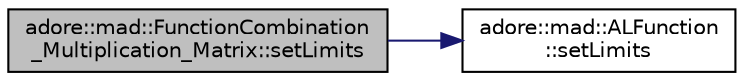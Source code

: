 digraph "adore::mad::FunctionCombination_Multiplication_Matrix::setLimits"
{
 // LATEX_PDF_SIZE
  edge [fontname="Helvetica",fontsize="10",labelfontname="Helvetica",labelfontsize="10"];
  node [fontname="Helvetica",fontsize="10",shape=record];
  rankdir="LR";
  Node1 [label="adore::mad::FunctionCombination\l_Multiplication_Matrix::setLimits",height=0.2,width=0.4,color="black", fillcolor="grey75", style="filled", fontcolor="black",tooltip=" "];
  Node1 -> Node2 [color="midnightblue",fontsize="10",style="solid",fontname="Helvetica"];
  Node2 [label="adore::mad::ALFunction\l::setLimits",height=0.2,width=0.4,color="black", fillcolor="white", style="filled",URL="$classadore_1_1mad_1_1ALFunction.html#aff18a41c78ab224ba6d3880d9714443a",tooltip=" "];
}
